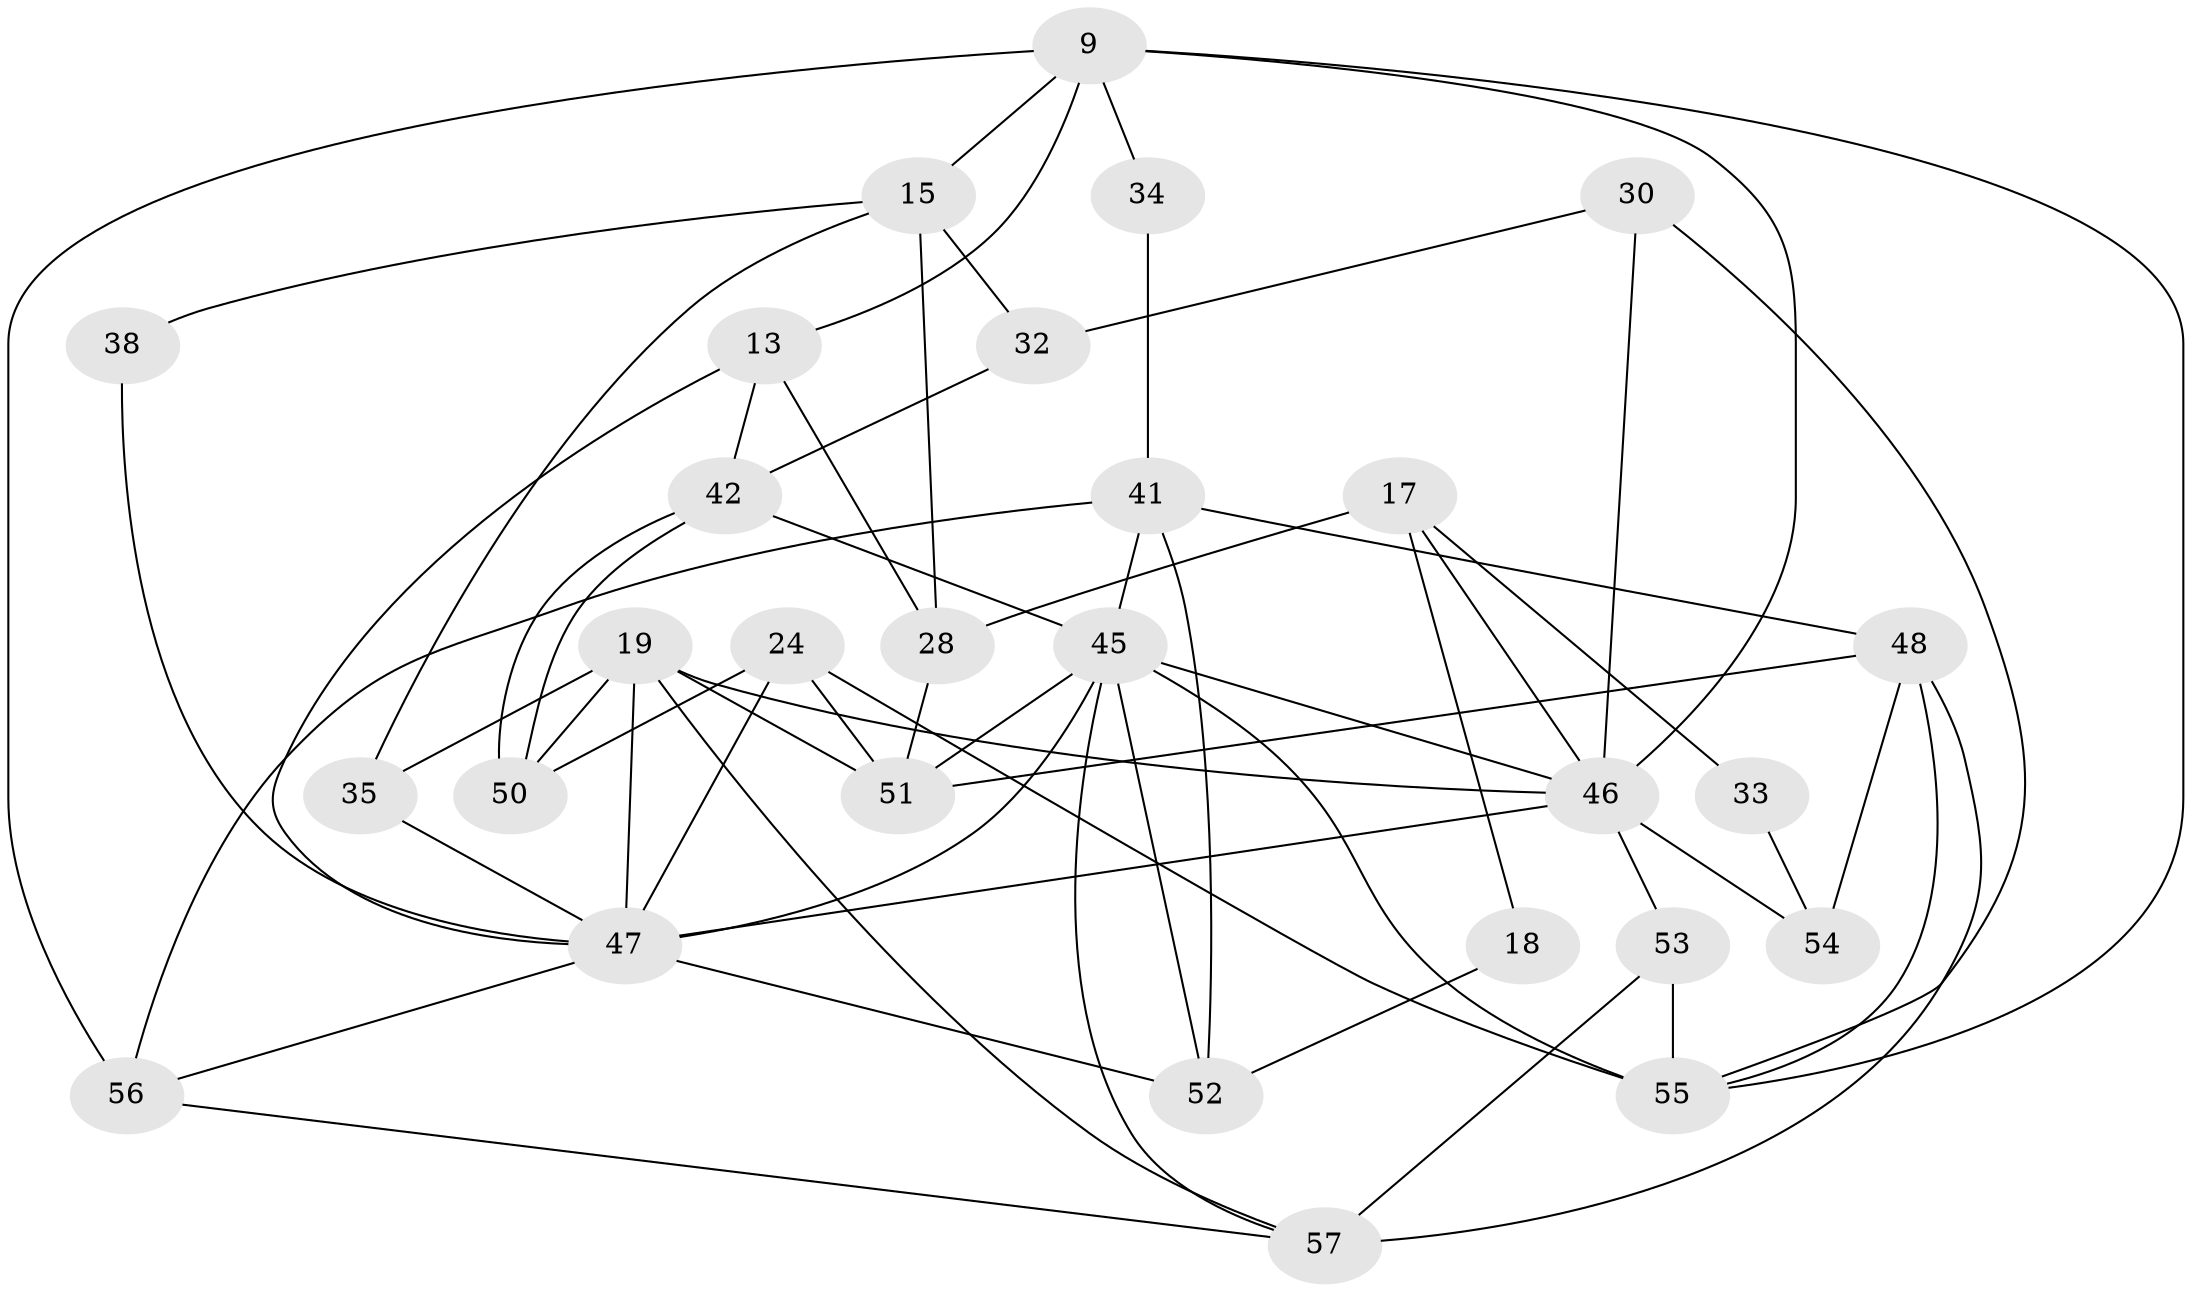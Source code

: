// original degree distribution, {4: 0.19298245614035087, 2: 0.15789473684210525, 5: 0.14035087719298245, 3: 0.3333333333333333, 8: 0.017543859649122806, 6: 0.10526315789473684, 11: 0.017543859649122806, 7: 0.03508771929824561}
// Generated by graph-tools (version 1.1) at 2025/51/03/09/25 04:51:17]
// undirected, 28 vertices, 62 edges
graph export_dot {
graph [start="1"]
  node [color=gray90,style=filled];
  9 [super="+8"];
  13;
  15 [super="+14"];
  17;
  18;
  19 [super="+4"];
  24 [super="+1+22"];
  28 [super="+26"];
  30 [super="+21"];
  32;
  33;
  34;
  35 [super="+31"];
  38;
  41 [super="+29"];
  42;
  45 [super="+25+23"];
  46 [super="+37+43+10"];
  47 [super="+7+11"];
  48 [super="+3+44"];
  50;
  51 [super="+27+49"];
  52 [super="+39"];
  53 [super="+16"];
  54;
  55 [super="+36+40"];
  56 [super="+2"];
  57;
  9 -- 46 [weight=3];
  9 -- 55;
  9 -- 15;
  9 -- 34;
  9 -- 56 [weight=3];
  9 -- 13;
  13 -- 47;
  13 -- 42;
  13 -- 28;
  15 -- 35;
  15 -- 38;
  15 -- 32;
  15 -- 28;
  17 -- 18;
  17 -- 28 [weight=2];
  17 -- 33;
  17 -- 46;
  18 -- 52;
  19 -- 35 [weight=2];
  19 -- 57;
  19 -- 50;
  19 -- 46;
  19 -- 47 [weight=2];
  19 -- 51 [weight=2];
  24 -- 50;
  24 -- 51;
  24 -- 55 [weight=2];
  24 -- 47;
  28 -- 51;
  30 -- 55;
  30 -- 46 [weight=2];
  30 -- 32;
  32 -- 42;
  33 -- 54;
  34 -- 41;
  35 -- 47 [weight=2];
  38 -- 47;
  41 -- 52;
  41 -- 48;
  41 -- 56;
  41 -- 45;
  42 -- 50;
  42 -- 50;
  42 -- 45;
  45 -- 52;
  45 -- 51 [weight=2];
  45 -- 47;
  45 -- 55;
  45 -- 46 [weight=2];
  45 -- 57;
  46 -- 53 [weight=2];
  46 -- 54;
  46 -- 47 [weight=3];
  47 -- 52 [weight=2];
  47 -- 56;
  48 -- 54;
  48 -- 57;
  48 -- 55 [weight=2];
  48 -- 51 [weight=2];
  53 -- 55 [weight=2];
  53 -- 57 [weight=2];
  56 -- 57;
}

